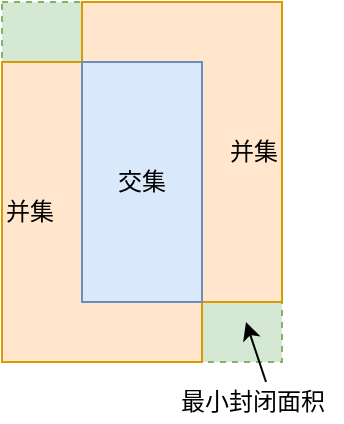 <mxfile version="12.5.3" type="device"><diagram id="XsCDX22ljG1L2MbjBoPO" name="Page-1"><mxGraphModel dx="677" dy="391" grid="1" gridSize="10" guides="1" tooltips="1" connect="1" arrows="1" fold="1" page="1" pageScale="1" pageWidth="850" pageHeight="1100" math="0" shadow="0"><root><mxCell id="0"/><mxCell id="1" parent="0"/><mxCell id="qW0ztxlyUgo0NUkV1R_2-4" value="" style="rounded=0;whiteSpace=wrap;html=1;shadow=0;dashed=1;fillColor=#d5e8d4;strokeColor=#82b366;" vertex="1" parent="1"><mxGeometry x="220" y="220" width="140" height="180" as="geometry"/></mxCell><mxCell id="qW0ztxlyUgo0NUkV1R_2-2" value="并集" style="rounded=0;whiteSpace=wrap;html=1;gradientDirection=north;fillColor=#ffe6cc;strokeColor=#d79b00;align=right;" vertex="1" parent="1"><mxGeometry x="260" y="220" width="100" height="150" as="geometry"/></mxCell><mxCell id="qW0ztxlyUgo0NUkV1R_2-1" value="并集" style="rounded=0;whiteSpace=wrap;html=1;shadow=0;fillColor=#ffe6cc;strokeColor=#d79b00;align=left;" vertex="1" parent="1"><mxGeometry x="220" y="250" width="100" height="150" as="geometry"/></mxCell><mxCell id="qW0ztxlyUgo0NUkV1R_2-3" value="交集" style="rounded=0;whiteSpace=wrap;html=1;gradientDirection=north;strokeColor=#6c8ebf;fillColor=#dae8fc;" vertex="1" parent="1"><mxGeometry x="260" y="250" width="60" height="120" as="geometry"/></mxCell><mxCell id="qW0ztxlyUgo0NUkV1R_2-5" value="最小封闭面积" style="text;html=1;align=center;verticalAlign=middle;resizable=0;points=[];autosize=1;" vertex="1" parent="1"><mxGeometry x="300" y="410" width="90" height="20" as="geometry"/></mxCell><mxCell id="qW0ztxlyUgo0NUkV1R_2-6" value="" style="endArrow=classic;html=1;exitX=1;exitY=0;exitDx=0;exitDy=0;exitPerimeter=0;" edge="1" parent="1"><mxGeometry width="50" height="50" relative="1" as="geometry"><mxPoint x="352" y="410" as="sourcePoint"/><mxPoint x="342" y="380" as="targetPoint"/></mxGeometry></mxCell></root></mxGraphModel></diagram></mxfile>